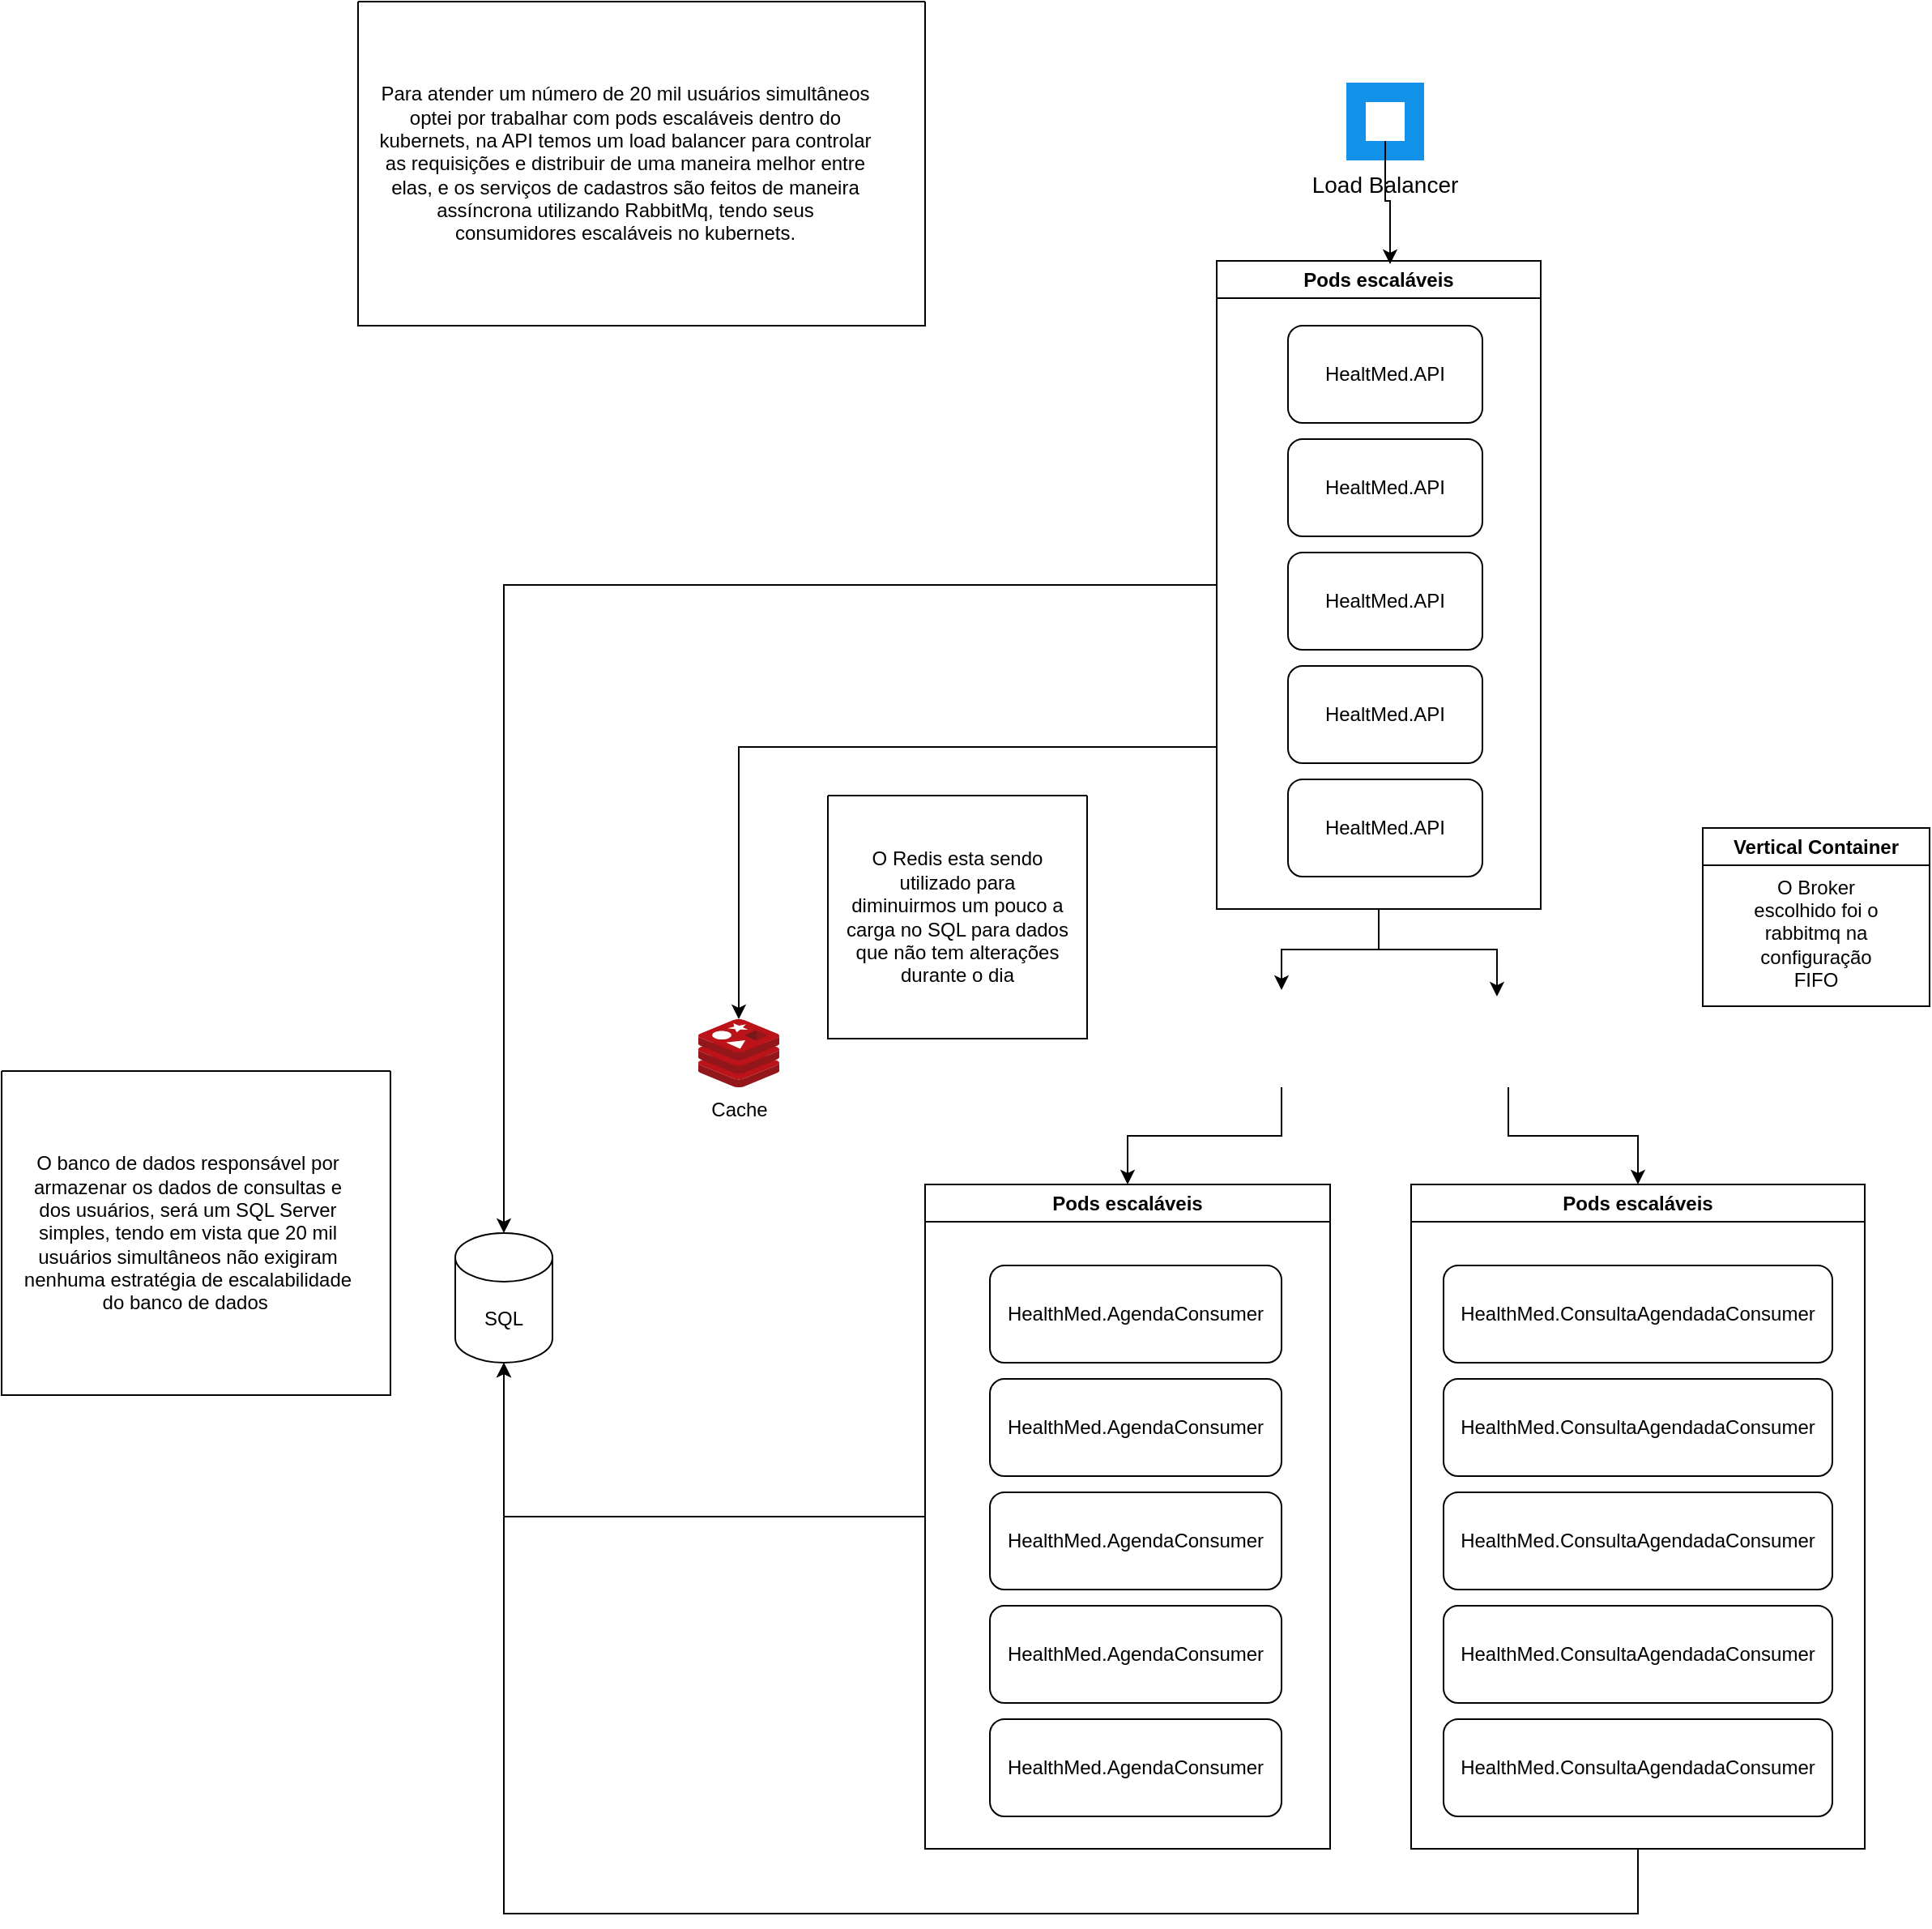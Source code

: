 <mxfile version="24.9.3">
  <diagram name="Página-1" id="8u7MjMs8oXHKAICYFXII">
    <mxGraphModel dx="2261" dy="1941" grid="1" gridSize="10" guides="1" tooltips="1" connect="1" arrows="1" fold="1" page="1" pageScale="1" pageWidth="827" pageHeight="1169" math="0" shadow="0">
      <root>
        <mxCell id="0" />
        <mxCell id="1" parent="0" />
        <mxCell id="_jayefiMdgV2kIiH0nPn-1" value="HealtMed.API" style="rounded=1;whiteSpace=wrap;html=1;" vertex="1" parent="1">
          <mxGeometry x="354" y="110" width="120" height="60" as="geometry" />
        </mxCell>
        <mxCell id="_jayefiMdgV2kIiH0nPn-26" style="edgeStyle=orthogonalEdgeStyle;rounded=0;orthogonalLoop=1;jettySize=auto;html=1;entryX=0.5;entryY=0;entryDx=0;entryDy=0;" edge="1" parent="1" source="_jayefiMdgV2kIiH0nPn-9" target="_jayefiMdgV2kIiH0nPn-24">
          <mxGeometry relative="1" as="geometry" />
        </mxCell>
        <mxCell id="_jayefiMdgV2kIiH0nPn-9" value="" style="shape=image;verticalLabelPosition=bottom;labelBackgroundColor=default;verticalAlign=top;aspect=fixed;imageAspect=0;image=https://cdn.iconscout.com/icon/free/png-256/free-rabbitmq-icon-download-in-svg-png-gif-file-formats--logo-brand-world-logos-vol-1-pack-icons-282296.png;" vertex="1" parent="1">
          <mxGeometry x="320" y="240" width="60" height="60" as="geometry" />
        </mxCell>
        <mxCell id="_jayefiMdgV2kIiH0nPn-27" style="edgeStyle=orthogonalEdgeStyle;rounded=0;orthogonalLoop=1;jettySize=auto;html=1;entryX=0.5;entryY=0;entryDx=0;entryDy=0;" edge="1" parent="1" source="_jayefiMdgV2kIiH0nPn-10" target="_jayefiMdgV2kIiH0nPn-25">
          <mxGeometry relative="1" as="geometry" />
        </mxCell>
        <mxCell id="_jayefiMdgV2kIiH0nPn-10" value="" style="shape=image;verticalLabelPosition=bottom;labelBackgroundColor=default;verticalAlign=top;aspect=fixed;imageAspect=0;image=https://cdn.iconscout.com/icon/free/png-256/free-rabbitmq-icon-download-in-svg-png-gif-file-formats--logo-brand-world-logos-vol-1-pack-icons-282296.png;" vertex="1" parent="1">
          <mxGeometry x="460" y="240" width="60" height="60" as="geometry" />
        </mxCell>
        <mxCell id="_jayefiMdgV2kIiH0nPn-13" value="HealthMed.AgendaConsumer" style="rounded=1;whiteSpace=wrap;html=1;" vertex="1" parent="1">
          <mxGeometry x="170" y="410" width="180" height="60" as="geometry" />
        </mxCell>
        <mxCell id="_jayefiMdgV2kIiH0nPn-14" value="HealthMed.ConsultaAgendadaConsumer" style="rounded=1;whiteSpace=wrap;html=1;" vertex="1" parent="1">
          <mxGeometry x="450" y="410" width="240" height="60" as="geometry" />
        </mxCell>
        <mxCell id="_jayefiMdgV2kIiH0nPn-15" value="HealthMed.AgendaConsumer" style="rounded=1;whiteSpace=wrap;html=1;" vertex="1" parent="1">
          <mxGeometry x="170" y="480" width="180" height="60" as="geometry" />
        </mxCell>
        <mxCell id="_jayefiMdgV2kIiH0nPn-16" value="HealthMed.AgendaConsumer" style="rounded=1;whiteSpace=wrap;html=1;" vertex="1" parent="1">
          <mxGeometry x="170" y="550" width="180" height="60" as="geometry" />
        </mxCell>
        <mxCell id="_jayefiMdgV2kIiH0nPn-17" value="HealthMed.AgendaConsumer" style="rounded=1;whiteSpace=wrap;html=1;" vertex="1" parent="1">
          <mxGeometry x="170" y="620" width="180" height="60" as="geometry" />
        </mxCell>
        <mxCell id="_jayefiMdgV2kIiH0nPn-18" value="HealthMed.AgendaConsumer" style="rounded=1;whiteSpace=wrap;html=1;" vertex="1" parent="1">
          <mxGeometry x="170" y="690" width="180" height="60" as="geometry" />
        </mxCell>
        <mxCell id="_jayefiMdgV2kIiH0nPn-19" value="HealthMed.ConsultaAgendadaConsumer" style="rounded=1;whiteSpace=wrap;html=1;" vertex="1" parent="1">
          <mxGeometry x="450" y="480" width="240" height="60" as="geometry" />
        </mxCell>
        <mxCell id="_jayefiMdgV2kIiH0nPn-20" value="HealthMed.ConsultaAgendadaConsumer" style="rounded=1;whiteSpace=wrap;html=1;" vertex="1" parent="1">
          <mxGeometry x="450" y="550" width="240" height="60" as="geometry" />
        </mxCell>
        <mxCell id="_jayefiMdgV2kIiH0nPn-21" value="HealthMed.ConsultaAgendadaConsumer" style="rounded=1;whiteSpace=wrap;html=1;" vertex="1" parent="1">
          <mxGeometry x="450" y="620" width="240" height="60" as="geometry" />
        </mxCell>
        <mxCell id="_jayefiMdgV2kIiH0nPn-22" value="HealthMed.ConsultaAgendadaConsumer" style="rounded=1;whiteSpace=wrap;html=1;" vertex="1" parent="1">
          <mxGeometry x="450" y="690" width="240" height="60" as="geometry" />
        </mxCell>
        <mxCell id="_jayefiMdgV2kIiH0nPn-24" value="Pods escaláveis" style="swimlane;whiteSpace=wrap;html=1;" vertex="1" parent="1">
          <mxGeometry x="130" y="360" width="250" height="410" as="geometry" />
        </mxCell>
        <mxCell id="_jayefiMdgV2kIiH0nPn-25" value="Pods escaláveis" style="swimlane;whiteSpace=wrap;html=1;" vertex="1" parent="1">
          <mxGeometry x="430" y="360" width="280" height="410" as="geometry" />
        </mxCell>
        <mxCell id="_jayefiMdgV2kIiH0nPn-28" value="SQL" style="shape=cylinder3;whiteSpace=wrap;html=1;boundedLbl=1;backgroundOutline=1;size=15;" vertex="1" parent="1">
          <mxGeometry x="-160" y="390" width="60" height="80" as="geometry" />
        </mxCell>
        <mxCell id="_jayefiMdgV2kIiH0nPn-29" style="edgeStyle=orthogonalEdgeStyle;rounded=0;orthogonalLoop=1;jettySize=auto;html=1;entryX=0.5;entryY=1;entryDx=0;entryDy=0;entryPerimeter=0;" edge="1" parent="1" source="_jayefiMdgV2kIiH0nPn-24" target="_jayefiMdgV2kIiH0nPn-28">
          <mxGeometry relative="1" as="geometry" />
        </mxCell>
        <mxCell id="_jayefiMdgV2kIiH0nPn-30" style="edgeStyle=orthogonalEdgeStyle;rounded=0;orthogonalLoop=1;jettySize=auto;html=1;entryX=0.5;entryY=1;entryDx=0;entryDy=0;entryPerimeter=0;" edge="1" parent="1" source="_jayefiMdgV2kIiH0nPn-25" target="_jayefiMdgV2kIiH0nPn-28">
          <mxGeometry relative="1" as="geometry">
            <Array as="points">
              <mxPoint x="570" y="810" />
              <mxPoint x="-130" y="810" />
            </Array>
          </mxGeometry>
        </mxCell>
        <mxCell id="_jayefiMdgV2kIiH0nPn-32" value="Cache" style="image;sketch=0;aspect=fixed;html=1;points=[];align=center;fontSize=12;image=img/lib/mscae/Cache_Redis_Product.svg;" vertex="1" parent="1">
          <mxGeometry x="-10" y="258" width="50" height="42" as="geometry" />
        </mxCell>
        <mxCell id="_jayefiMdgV2kIiH0nPn-35" value="HealtMed.API" style="rounded=1;whiteSpace=wrap;html=1;" vertex="1" parent="1">
          <mxGeometry x="354" y="40" width="120" height="60" as="geometry" />
        </mxCell>
        <mxCell id="_jayefiMdgV2kIiH0nPn-36" value="HealtMed.API" style="rounded=1;whiteSpace=wrap;html=1;" vertex="1" parent="1">
          <mxGeometry x="354" y="-30" width="120" height="60" as="geometry" />
        </mxCell>
        <mxCell id="_jayefiMdgV2kIiH0nPn-37" value="HealtMed.API" style="rounded=1;whiteSpace=wrap;html=1;" vertex="1" parent="1">
          <mxGeometry x="354" y="-100" width="120" height="60" as="geometry" />
        </mxCell>
        <mxCell id="_jayefiMdgV2kIiH0nPn-38" value="HealtMed.API" style="rounded=1;whiteSpace=wrap;html=1;" vertex="1" parent="1">
          <mxGeometry x="354" y="-170" width="120" height="60" as="geometry" />
        </mxCell>
        <mxCell id="_jayefiMdgV2kIiH0nPn-40" style="edgeStyle=orthogonalEdgeStyle;rounded=0;orthogonalLoop=1;jettySize=auto;html=1;entryX=0.5;entryY=0;entryDx=0;entryDy=0;" edge="1" parent="1" source="_jayefiMdgV2kIiH0nPn-39" target="_jayefiMdgV2kIiH0nPn-9">
          <mxGeometry relative="1" as="geometry" />
        </mxCell>
        <mxCell id="_jayefiMdgV2kIiH0nPn-42" style="edgeStyle=orthogonalEdgeStyle;rounded=0;orthogonalLoop=1;jettySize=auto;html=1;exitX=0;exitY=0.75;exitDx=0;exitDy=0;" edge="1" parent="1" source="_jayefiMdgV2kIiH0nPn-39" target="_jayefiMdgV2kIiH0nPn-32">
          <mxGeometry relative="1" as="geometry" />
        </mxCell>
        <mxCell id="_jayefiMdgV2kIiH0nPn-39" value="Pods escaláveis" style="swimlane;whiteSpace=wrap;html=1;" vertex="1" parent="1">
          <mxGeometry x="310" y="-210" width="200" height="400" as="geometry" />
        </mxCell>
        <mxCell id="_jayefiMdgV2kIiH0nPn-41" style="edgeStyle=orthogonalEdgeStyle;rounded=0;orthogonalLoop=1;jettySize=auto;html=1;entryX=0.383;entryY=0.067;entryDx=0;entryDy=0;entryPerimeter=0;" edge="1" parent="1" source="_jayefiMdgV2kIiH0nPn-39" target="_jayefiMdgV2kIiH0nPn-10">
          <mxGeometry relative="1" as="geometry" />
        </mxCell>
        <mxCell id="_jayefiMdgV2kIiH0nPn-43" style="edgeStyle=orthogonalEdgeStyle;rounded=0;orthogonalLoop=1;jettySize=auto;html=1;entryX=0.5;entryY=0;entryDx=0;entryDy=0;entryPerimeter=0;" edge="1" parent="1" source="_jayefiMdgV2kIiH0nPn-39" target="_jayefiMdgV2kIiH0nPn-28">
          <mxGeometry relative="1" as="geometry" />
        </mxCell>
        <mxCell id="_jayefiMdgV2kIiH0nPn-44" value="Load Balancer" style="shape=rect;fillColor=#1192E8;aspect=fixed;resizable=0;labelPosition=center;verticalLabelPosition=bottom;align=center;verticalAlign=top;strokeColor=none;fontSize=14;" vertex="1" parent="1">
          <mxGeometry x="390" y="-320" width="48" height="48" as="geometry" />
        </mxCell>
        <mxCell id="_jayefiMdgV2kIiH0nPn-45" value="" style="fillColor=#ffffff;strokeColor=none;dashed=0;outlineConnect=0;html=1;labelPosition=center;verticalLabelPosition=bottom;verticalAlign=top;part=1;movable=0;resizable=0;rotatable=0;shape=mxgraph.ibm_cloud.load-balancer--vpc" vertex="1" parent="_jayefiMdgV2kIiH0nPn-44">
          <mxGeometry width="24" height="24" relative="1" as="geometry">
            <mxPoint x="12" y="12" as="offset" />
          </mxGeometry>
        </mxCell>
        <mxCell id="_jayefiMdgV2kIiH0nPn-47" style="edgeStyle=orthogonalEdgeStyle;rounded=0;orthogonalLoop=1;jettySize=auto;html=1;entryX=0.535;entryY=0.005;entryDx=0;entryDy=0;entryPerimeter=0;" edge="1" parent="1" source="_jayefiMdgV2kIiH0nPn-45" target="_jayefiMdgV2kIiH0nPn-39">
          <mxGeometry relative="1" as="geometry" />
        </mxCell>
        <mxCell id="_jayefiMdgV2kIiH0nPn-48" value="Para atender um número de 20 mil usuários simultâneos optei por trabalhar com pods escaláveis dentro do kubernets, na API temos um load balancer para controlar as requisições e distribuir de uma maneira melhor entre elas, e os serviços de cadastros são feitos de maneira assíncrona utilizando RabbitMq, tendo seus consumidores escaláveis no kubernets." style="text;html=1;align=center;verticalAlign=middle;whiteSpace=wrap;rounded=0;" vertex="1" parent="1">
          <mxGeometry x="-210" y="-330" width="310" height="120" as="geometry" />
        </mxCell>
        <mxCell id="_jayefiMdgV2kIiH0nPn-49" value="" style="swimlane;startSize=0;" vertex="1" parent="1">
          <mxGeometry x="-220" y="-370" width="350" height="200" as="geometry" />
        </mxCell>
        <mxCell id="_jayefiMdgV2kIiH0nPn-50" value="O banco de dados responsável por armazenar os dados de consultas e dos usuários, será um SQL Server simples, tendo em vista que 20 mil usuários simultâneos não exigiram nenhuma estratégia de escalabilidade do banco de dados&amp;nbsp;" style="text;html=1;align=center;verticalAlign=middle;whiteSpace=wrap;rounded=0;" vertex="1" parent="1">
          <mxGeometry x="-430" y="320" width="210" height="140" as="geometry" />
        </mxCell>
        <mxCell id="_jayefiMdgV2kIiH0nPn-51" value="" style="swimlane;startSize=0;" vertex="1" parent="1">
          <mxGeometry x="-440" y="290" width="240" height="200" as="geometry" />
        </mxCell>
        <mxCell id="_jayefiMdgV2kIiH0nPn-52" value="O Redis esta sendo utilizado para diminuirmos um pouco a carga no SQL para dados que não tem alterações durante o dia" style="text;html=1;align=center;verticalAlign=middle;whiteSpace=wrap;rounded=0;" vertex="1" parent="1">
          <mxGeometry x="80" y="140" width="140" height="110" as="geometry" />
        </mxCell>
        <mxCell id="_jayefiMdgV2kIiH0nPn-53" value="" style="swimlane;startSize=0;" vertex="1" parent="1">
          <mxGeometry x="70" y="120" width="160" height="150" as="geometry" />
        </mxCell>
        <mxCell id="_jayefiMdgV2kIiH0nPn-54" value="O Broker escolhido foi o rabbitmq na configuração FIFO" style="text;html=1;align=center;verticalAlign=middle;whiteSpace=wrap;rounded=0;" vertex="1" parent="1">
          <mxGeometry x="630" y="160" width="100" height="90" as="geometry" />
        </mxCell>
        <mxCell id="_jayefiMdgV2kIiH0nPn-55" value="Vertical Container" style="swimlane;whiteSpace=wrap;html=1;" vertex="1" parent="1">
          <mxGeometry x="610" y="140" width="140" height="110" as="geometry" />
        </mxCell>
      </root>
    </mxGraphModel>
  </diagram>
</mxfile>

